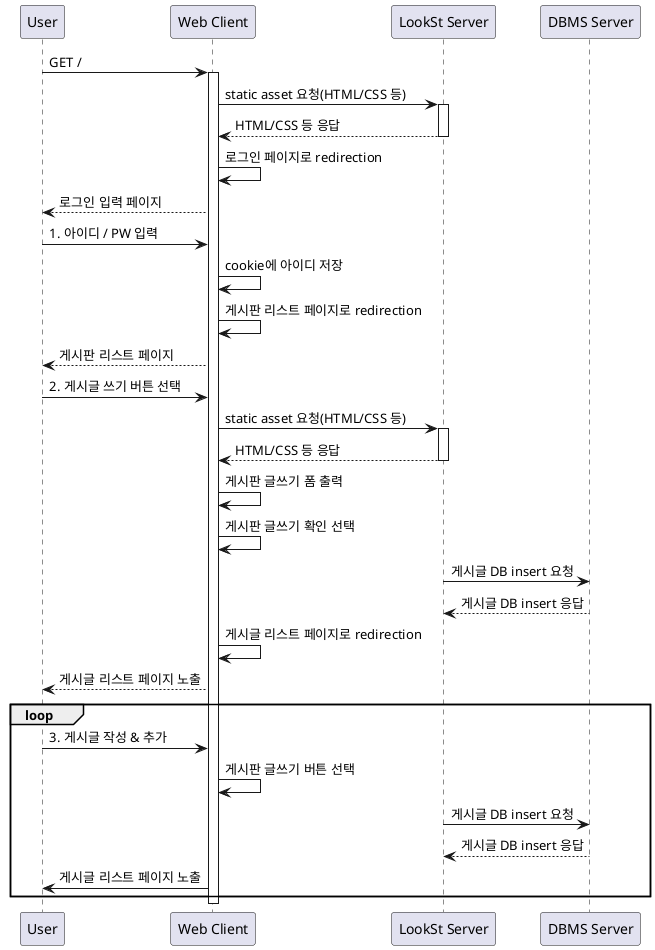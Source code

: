 @startuml
participant User
participant "Web Client" as C
participant "LookSt Server" as S
participant "DBMS Server" as D

User -> C: GET / 
activate C
C -> S: static asset 요청(HTML/CSS 등)
activate S
S --> C: HTML/CSS 등 응답
deactivate S
C -> C: 로그인 페이지로 redirection
C --> User: 로그인 입력 페이지

User -> C: 1. 아이디 / PW 입력
C -> C: cookie에 아이디 저장
C -> C: 게시판 리스트 페이지로 redirection

C --> User: 게시판 리스트 페이지
User -> C: 2. 게시글 쓰기 버튼 선택

C -> S: static asset 요청(HTML/CSS 등)
activate S
S --> C: HTML/CSS 등 응답
deactivate S

C -> C: 게시판 글쓰기 폼 출력
C -> C: 게시판 글쓰기 확인 선택

S -> D: 게시글 DB insert 요청
D --> S: 게시글 DB insert 응답
C -> C: 게시글 리스트 페이지로 redirection
C --> User: 게시글 리스트 페이지 노출

loop
    User -> C: 3. 게시글 작성 & 추가
    C -> C: 게시판 글쓰기 버튼 선택
    S -> D: 게시글 DB insert 요청
    D --> S: 게시글 DB insert 응답
    C -> User: 게시글 리스트 페이지 노출 
end

deactivate C


@enduml